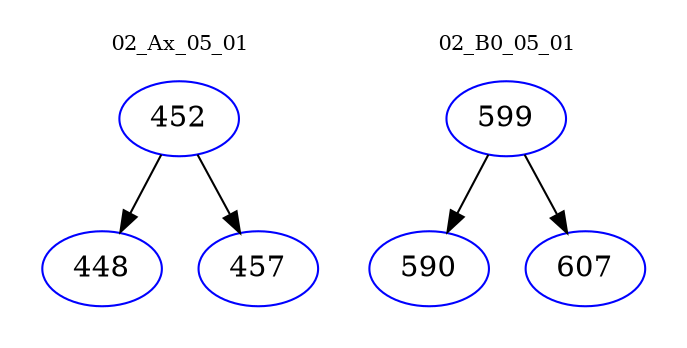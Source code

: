 digraph{
subgraph cluster_0 {
color = white
label = "02_Ax_05_01";
fontsize=10;
T0_452 [label="452", color="blue"]
T0_452 -> T0_448 [color="black"]
T0_448 [label="448", color="blue"]
T0_452 -> T0_457 [color="black"]
T0_457 [label="457", color="blue"]
}
subgraph cluster_1 {
color = white
label = "02_B0_05_01";
fontsize=10;
T1_599 [label="599", color="blue"]
T1_599 -> T1_590 [color="black"]
T1_590 [label="590", color="blue"]
T1_599 -> T1_607 [color="black"]
T1_607 [label="607", color="blue"]
}
}
